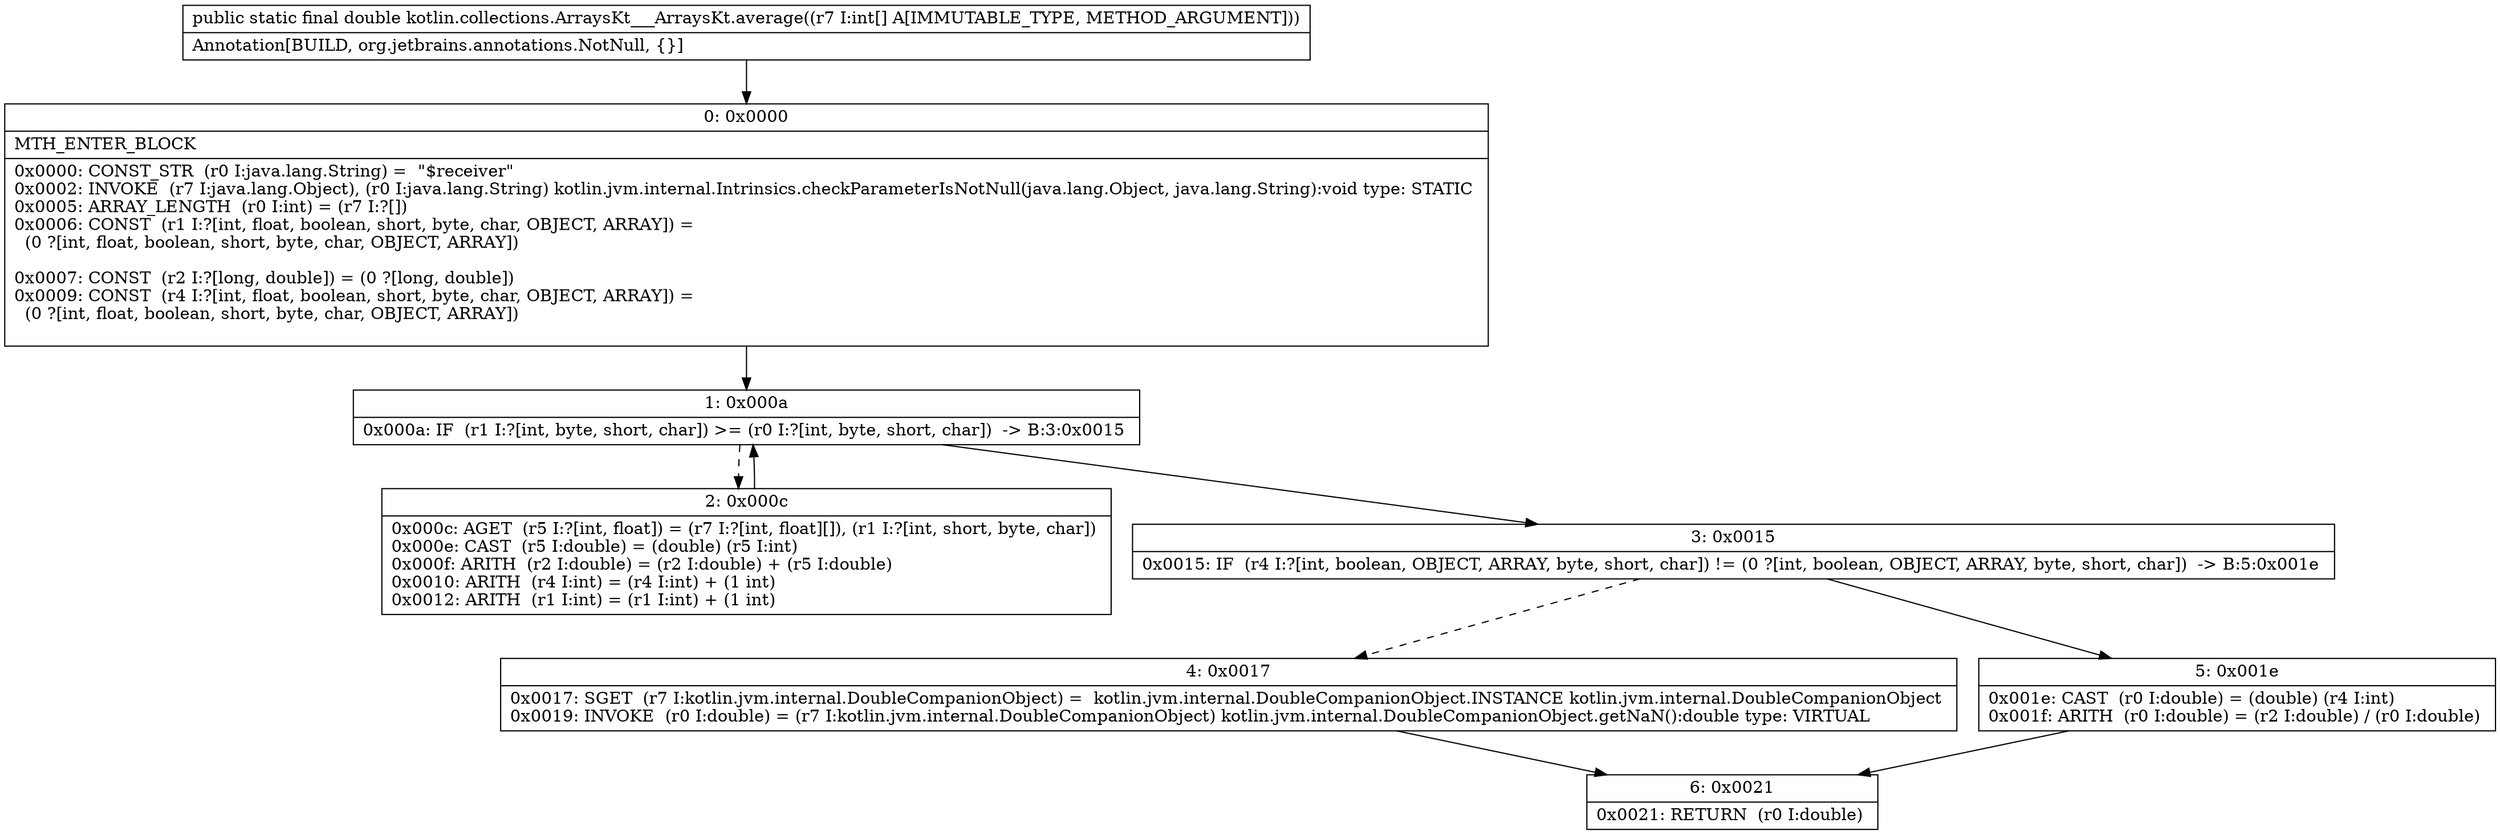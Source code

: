 digraph "CFG forkotlin.collections.ArraysKt___ArraysKt.average([I)D" {
Node_0 [shape=record,label="{0\:\ 0x0000|MTH_ENTER_BLOCK\l|0x0000: CONST_STR  (r0 I:java.lang.String) =  \"$receiver\" \l0x0002: INVOKE  (r7 I:java.lang.Object), (r0 I:java.lang.String) kotlin.jvm.internal.Intrinsics.checkParameterIsNotNull(java.lang.Object, java.lang.String):void type: STATIC \l0x0005: ARRAY_LENGTH  (r0 I:int) = (r7 I:?[]) \l0x0006: CONST  (r1 I:?[int, float, boolean, short, byte, char, OBJECT, ARRAY]) = \l  (0 ?[int, float, boolean, short, byte, char, OBJECT, ARRAY])\l \l0x0007: CONST  (r2 I:?[long, double]) = (0 ?[long, double]) \l0x0009: CONST  (r4 I:?[int, float, boolean, short, byte, char, OBJECT, ARRAY]) = \l  (0 ?[int, float, boolean, short, byte, char, OBJECT, ARRAY])\l \l}"];
Node_1 [shape=record,label="{1\:\ 0x000a|0x000a: IF  (r1 I:?[int, byte, short, char]) \>= (r0 I:?[int, byte, short, char])  \-\> B:3:0x0015 \l}"];
Node_2 [shape=record,label="{2\:\ 0x000c|0x000c: AGET  (r5 I:?[int, float]) = (r7 I:?[int, float][]), (r1 I:?[int, short, byte, char]) \l0x000e: CAST  (r5 I:double) = (double) (r5 I:int) \l0x000f: ARITH  (r2 I:double) = (r2 I:double) + (r5 I:double) \l0x0010: ARITH  (r4 I:int) = (r4 I:int) + (1 int) \l0x0012: ARITH  (r1 I:int) = (r1 I:int) + (1 int) \l}"];
Node_3 [shape=record,label="{3\:\ 0x0015|0x0015: IF  (r4 I:?[int, boolean, OBJECT, ARRAY, byte, short, char]) != (0 ?[int, boolean, OBJECT, ARRAY, byte, short, char])  \-\> B:5:0x001e \l}"];
Node_4 [shape=record,label="{4\:\ 0x0017|0x0017: SGET  (r7 I:kotlin.jvm.internal.DoubleCompanionObject) =  kotlin.jvm.internal.DoubleCompanionObject.INSTANCE kotlin.jvm.internal.DoubleCompanionObject \l0x0019: INVOKE  (r0 I:double) = (r7 I:kotlin.jvm.internal.DoubleCompanionObject) kotlin.jvm.internal.DoubleCompanionObject.getNaN():double type: VIRTUAL \l}"];
Node_5 [shape=record,label="{5\:\ 0x001e|0x001e: CAST  (r0 I:double) = (double) (r4 I:int) \l0x001f: ARITH  (r0 I:double) = (r2 I:double) \/ (r0 I:double) \l}"];
Node_6 [shape=record,label="{6\:\ 0x0021|0x0021: RETURN  (r0 I:double) \l}"];
MethodNode[shape=record,label="{public static final double kotlin.collections.ArraysKt___ArraysKt.average((r7 I:int[] A[IMMUTABLE_TYPE, METHOD_ARGUMENT]))  | Annotation[BUILD, org.jetbrains.annotations.NotNull, \{\}]\l}"];
MethodNode -> Node_0;
Node_0 -> Node_1;
Node_1 -> Node_2[style=dashed];
Node_1 -> Node_3;
Node_2 -> Node_1;
Node_3 -> Node_4[style=dashed];
Node_3 -> Node_5;
Node_4 -> Node_6;
Node_5 -> Node_6;
}

